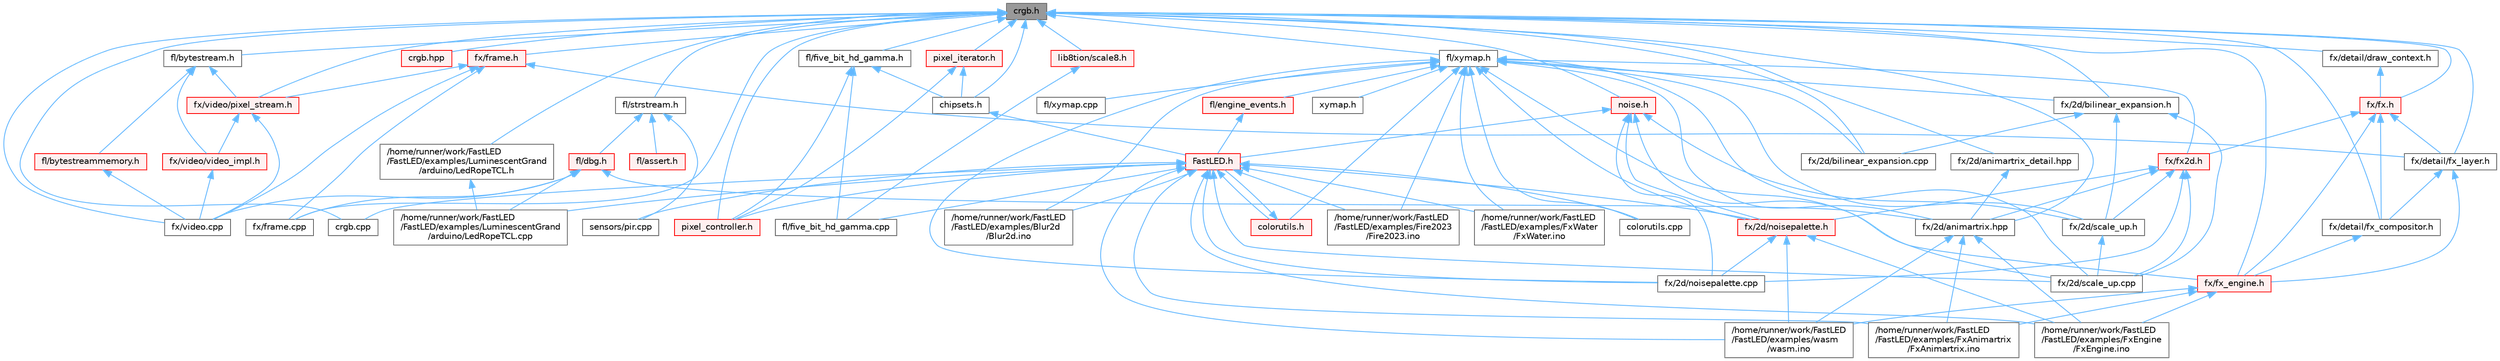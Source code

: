 digraph "crgb.h"
{
 // INTERACTIVE_SVG=YES
 // LATEX_PDF_SIZE
  bgcolor="transparent";
  edge [fontname=Helvetica,fontsize=10,labelfontname=Helvetica,labelfontsize=10];
  node [fontname=Helvetica,fontsize=10,shape=box,height=0.2,width=0.4];
  Node1 [id="Node000001",label="crgb.h",height=0.2,width=0.4,color="gray40", fillcolor="grey60", style="filled", fontcolor="black",tooltip="Defines the red, green, and blue (RGB) pixel struct."];
  Node1 -> Node2 [id="edge1_Node000001_Node000002",dir="back",color="steelblue1",style="solid",tooltip=" "];
  Node2 [id="Node000002",label="/home/runner/work/FastLED\l/FastLED/examples/LuminescentGrand\l/arduino/LedRopeTCL.h",height=0.2,width=0.4,color="grey40", fillcolor="white", style="filled",URL="$d9/d7e/_led_rope_t_c_l_8h.html",tooltip=" "];
  Node2 -> Node3 [id="edge2_Node000002_Node000003",dir="back",color="steelblue1",style="solid",tooltip=" "];
  Node3 [id="Node000003",label="/home/runner/work/FastLED\l/FastLED/examples/LuminescentGrand\l/arduino/LedRopeTCL.cpp",height=0.2,width=0.4,color="grey40", fillcolor="white", style="filled",URL="$d6/dc9/_led_rope_t_c_l_8cpp.html",tooltip=" "];
  Node1 -> Node4 [id="edge3_Node000001_Node000004",dir="back",color="steelblue1",style="solid",tooltip=" "];
  Node4 [id="Node000004",label="chipsets.h",height=0.2,width=0.4,color="grey40", fillcolor="white", style="filled",URL="$db/d66/chipsets_8h.html",tooltip="Contains the bulk of the definitions for the various LED chipsets supported."];
  Node4 -> Node5 [id="edge4_Node000004_Node000005",dir="back",color="steelblue1",style="solid",tooltip=" "];
  Node5 [id="Node000005",label="FastLED.h",height=0.2,width=0.4,color="red", fillcolor="#FFF0F0", style="filled",URL="$db/d97/_fast_l_e_d_8h.html",tooltip="central include file for FastLED, defines the CFastLED class/object"];
  Node5 -> Node13 [id="edge5_Node000005_Node000013",dir="back",color="steelblue1",style="solid",tooltip=" "];
  Node13 [id="Node000013",label="/home/runner/work/FastLED\l/FastLED/examples/Blur2d\l/Blur2d.ino",height=0.2,width=0.4,color="grey40", fillcolor="white", style="filled",URL="$df/d42/_blur2d_8ino.html",tooltip=" "];
  Node5 -> Node25 [id="edge6_Node000005_Node000025",dir="back",color="steelblue1",style="solid",tooltip=" "];
  Node25 [id="Node000025",label="/home/runner/work/FastLED\l/FastLED/examples/Fire2023\l/Fire2023.ino",height=0.2,width=0.4,color="grey40", fillcolor="white", style="filled",URL="$d8/d2c/_fire2023_8ino.html",tooltip=" "];
  Node5 -> Node27 [id="edge7_Node000005_Node000027",dir="back",color="steelblue1",style="solid",tooltip=" "];
  Node27 [id="Node000027",label="/home/runner/work/FastLED\l/FastLED/examples/FxAnimartrix\l/FxAnimartrix.ino",height=0.2,width=0.4,color="grey40", fillcolor="white", style="filled",URL="$dd/d96/_fx_animartrix_8ino.html",tooltip=" "];
  Node5 -> Node30 [id="edge8_Node000005_Node000030",dir="back",color="steelblue1",style="solid",tooltip=" "];
  Node30 [id="Node000030",label="/home/runner/work/FastLED\l/FastLED/examples/FxEngine\l/FxEngine.ino",height=0.2,width=0.4,color="grey40", fillcolor="white", style="filled",URL="$d6/d35/_fx_engine_8ino.html",tooltip="Demonstrates how to use the FxEngine to switch between different effects on a 2D LED matrix."];
  Node5 -> Node37 [id="edge9_Node000005_Node000037",dir="back",color="steelblue1",style="solid",tooltip=" "];
  Node37 [id="Node000037",label="/home/runner/work/FastLED\l/FastLED/examples/FxWater\l/FxWater.ino",height=0.2,width=0.4,color="grey40", fillcolor="white", style="filled",URL="$dd/d61/_fx_water_8ino.html",tooltip=" "];
  Node5 -> Node3 [id="edge10_Node000005_Node000003",dir="back",color="steelblue1",style="solid",tooltip=" "];
  Node5 -> Node64 [id="edge11_Node000005_Node000064",dir="back",color="steelblue1",style="solid",tooltip=" "];
  Node64 [id="Node000064",label="/home/runner/work/FastLED\l/FastLED/examples/wasm\l/wasm.ino",height=0.2,width=0.4,color="grey40", fillcolor="white", style="filled",URL="$d7/dd3/wasm_8ino.html",tooltip="Demonstrates an advanced ino file with multiple effects and UI elements."];
  Node5 -> Node74 [id="edge12_Node000005_Node000074",dir="back",color="steelblue1",style="solid",tooltip=" "];
  Node74 [id="Node000074",label="colorutils.cpp",height=0.2,width=0.4,color="grey40", fillcolor="white", style="filled",URL="$da/d2d/colorutils_8cpp.html",tooltip="Utility functions for color fill, palettes, blending, and more."];
  Node5 -> Node75 [id="edge13_Node000005_Node000075",dir="back",color="steelblue1",style="solid",tooltip=" "];
  Node75 [id="Node000075",label="colorutils.h",height=0.2,width=0.4,color="red", fillcolor="#FFF0F0", style="filled",URL="$d1/dfb/colorutils_8h.html",tooltip="Utility functions for color fill, palettes, blending, and more."];
  Node75 -> Node5 [id="edge14_Node000075_Node000005",dir="back",color="steelblue1",style="solid",tooltip=" "];
  Node5 -> Node77 [id="edge15_Node000005_Node000077",dir="back",color="steelblue1",style="solid",tooltip=" "];
  Node77 [id="Node000077",label="crgb.cpp",height=0.2,width=0.4,color="grey40", fillcolor="white", style="filled",URL="$d0/de3/crgb_8cpp.html",tooltip="Utility functions for the red, green, and blue (RGB) pixel struct."];
  Node5 -> Node86 [id="edge16_Node000005_Node000086",dir="back",color="steelblue1",style="solid",tooltip=" "];
  Node86 [id="Node000086",label="fl/five_bit_hd_gamma.cpp",height=0.2,width=0.4,color="grey40", fillcolor="white", style="filled",URL="$dd/d05/five__bit__hd__gamma_8cpp.html",tooltip="Defines functions for five-bit gamma correction."];
  Node5 -> Node94 [id="edge17_Node000005_Node000094",dir="back",color="steelblue1",style="solid",tooltip=" "];
  Node94 [id="Node000094",label="fx/2d/noisepalette.cpp",height=0.2,width=0.4,color="grey40", fillcolor="white", style="filled",URL="$d6/d66/noisepalette_8cpp.html",tooltip=" "];
  Node5 -> Node95 [id="edge18_Node000005_Node000095",dir="back",color="steelblue1",style="solid",tooltip=" "];
  Node95 [id="Node000095",label="fx/2d/noisepalette.h",height=0.2,width=0.4,color="red", fillcolor="#FFF0F0", style="filled",URL="$d6/dc7/noisepalette_8h.html",tooltip="Demonstrates how to mix noise generation with color palettes on a 2D LED matrix."];
  Node95 -> Node30 [id="edge19_Node000095_Node000030",dir="back",color="steelblue1",style="solid",tooltip=" "];
  Node95 -> Node64 [id="edge20_Node000095_Node000064",dir="back",color="steelblue1",style="solid",tooltip=" "];
  Node95 -> Node94 [id="edge21_Node000095_Node000094",dir="back",color="steelblue1",style="solid",tooltip=" "];
  Node5 -> Node97 [id="edge22_Node000005_Node000097",dir="back",color="steelblue1",style="solid",tooltip=" "];
  Node97 [id="Node000097",label="fx/2d/scale_up.cpp",height=0.2,width=0.4,color="grey40", fillcolor="white", style="filled",URL="$dc/d8c/scale__up_8cpp.html",tooltip=" "];
  Node5 -> Node110 [id="edge23_Node000005_Node000110",dir="back",color="steelblue1",style="solid",tooltip=" "];
  Node110 [id="Node000110",label="pixel_controller.h",height=0.2,width=0.4,color="red", fillcolor="#FFF0F0", style="filled",URL="$d5/d4d/pixel__controller_8h.html",tooltip="Low level pixel data writing class."];
  Node5 -> Node83 [id="edge24_Node000005_Node000083",dir="back",color="steelblue1",style="solid",tooltip=" "];
  Node83 [id="Node000083",label="sensors/pir.cpp",height=0.2,width=0.4,color="grey40", fillcolor="white", style="filled",URL="$d2/da7/pir_8cpp.html",tooltip=" "];
  Node1 -> Node77 [id="edge25_Node000001_Node000077",dir="back",color="steelblue1",style="solid",tooltip=" "];
  Node1 -> Node105 [id="edge26_Node000001_Node000105",dir="back",color="steelblue1",style="solid",tooltip=" "];
  Node105 [id="Node000105",label="crgb.hpp",height=0.2,width=0.4,color="red", fillcolor="#FFF0F0", style="filled",URL="$d0/d4b/crgb_8hpp.html",tooltip="Defines utility functions for the red, green, and blue (RGB) pixel struct."];
  Node1 -> Node116 [id="edge27_Node000001_Node000116",dir="back",color="steelblue1",style="solid",tooltip=" "];
  Node116 [id="Node000116",label="fl/bytestream.h",height=0.2,width=0.4,color="grey40", fillcolor="white", style="filled",URL="$dd/d2b/bytestream_8h.html",tooltip=" "];
  Node116 -> Node117 [id="edge28_Node000116_Node000117",dir="back",color="steelblue1",style="solid",tooltip=" "];
  Node117 [id="Node000117",label="fl/bytestreammemory.h",height=0.2,width=0.4,color="red", fillcolor="#FFF0F0", style="filled",URL="$d1/d24/bytestreammemory_8h.html",tooltip=" "];
  Node117 -> Node119 [id="edge29_Node000117_Node000119",dir="back",color="steelblue1",style="solid",tooltip=" "];
  Node119 [id="Node000119",label="fx/video.cpp",height=0.2,width=0.4,color="grey40", fillcolor="white", style="filled",URL="$d0/d05/video_8cpp.html",tooltip=" "];
  Node116 -> Node120 [id="edge30_Node000116_Node000120",dir="back",color="steelblue1",style="solid",tooltip=" "];
  Node120 [id="Node000120",label="fx/video/pixel_stream.h",height=0.2,width=0.4,color="red", fillcolor="#FFF0F0", style="filled",URL="$d3/dfa/pixel__stream_8h.html",tooltip=" "];
  Node120 -> Node119 [id="edge31_Node000120_Node000119",dir="back",color="steelblue1",style="solid",tooltip=" "];
  Node120 -> Node123 [id="edge32_Node000120_Node000123",dir="back",color="steelblue1",style="solid",tooltip=" "];
  Node123 [id="Node000123",label="fx/video/video_impl.h",height=0.2,width=0.4,color="red", fillcolor="#FFF0F0", style="filled",URL="$d5/d82/video__impl_8h.html",tooltip=" "];
  Node123 -> Node119 [id="edge33_Node000123_Node000119",dir="back",color="steelblue1",style="solid",tooltip=" "];
  Node116 -> Node123 [id="edge34_Node000116_Node000123",dir="back",color="steelblue1",style="solid",tooltip=" "];
  Node1 -> Node126 [id="edge35_Node000001_Node000126",dir="back",color="steelblue1",style="solid",tooltip=" "];
  Node126 [id="Node000126",label="fl/five_bit_hd_gamma.h",height=0.2,width=0.4,color="grey40", fillcolor="white", style="filled",URL="$dc/d44/five__bit__hd__gamma_8h.html",tooltip="Declares functions for five-bit gamma correction."];
  Node126 -> Node4 [id="edge36_Node000126_Node000004",dir="back",color="steelblue1",style="solid",tooltip=" "];
  Node126 -> Node86 [id="edge37_Node000126_Node000086",dir="back",color="steelblue1",style="solid",tooltip=" "];
  Node126 -> Node110 [id="edge38_Node000126_Node000110",dir="back",color="steelblue1",style="solid",tooltip=" "];
  Node1 -> Node127 [id="edge39_Node000001_Node000127",dir="back",color="steelblue1",style="solid",tooltip=" "];
  Node127 [id="Node000127",label="fl/strstream.h",height=0.2,width=0.4,color="grey40", fillcolor="white", style="filled",URL="$d8/d00/strstream_8h.html",tooltip=" "];
  Node127 -> Node128 [id="edge40_Node000127_Node000128",dir="back",color="steelblue1",style="solid",tooltip=" "];
  Node128 [id="Node000128",label="fl/assert.h",height=0.2,width=0.4,color="red", fillcolor="#FFF0F0", style="filled",URL="$dc/da7/assert_8h.html",tooltip=" "];
  Node127 -> Node142 [id="edge41_Node000127_Node000142",dir="back",color="steelblue1",style="solid",tooltip=" "];
  Node142 [id="Node000142",label="fl/dbg.h",height=0.2,width=0.4,color="red", fillcolor="#FFF0F0", style="filled",URL="$d6/d01/dbg_8h.html",tooltip=" "];
  Node142 -> Node3 [id="edge42_Node000142_Node000003",dir="back",color="steelblue1",style="solid",tooltip=" "];
  Node142 -> Node149 [id="edge43_Node000142_Node000149",dir="back",color="steelblue1",style="solid",tooltip=" "];
  Node149 [id="Node000149",label="fx/2d/animartrix.hpp",height=0.2,width=0.4,color="grey40", fillcolor="white", style="filled",URL="$d3/dc3/animartrix_8hpp.html",tooltip=" "];
  Node149 -> Node27 [id="edge44_Node000149_Node000027",dir="back",color="steelblue1",style="solid",tooltip=" "];
  Node149 -> Node30 [id="edge45_Node000149_Node000030",dir="back",color="steelblue1",style="solid",tooltip=" "];
  Node149 -> Node64 [id="edge46_Node000149_Node000064",dir="back",color="steelblue1",style="solid",tooltip=" "];
  Node142 -> Node150 [id="edge47_Node000142_Node000150",dir="back",color="steelblue1",style="solid",tooltip=" "];
  Node150 [id="Node000150",label="fx/frame.cpp",height=0.2,width=0.4,color="grey40", fillcolor="white", style="filled",URL="$da/d14/frame_8cpp.html",tooltip=" "];
  Node142 -> Node119 [id="edge48_Node000142_Node000119",dir="back",color="steelblue1",style="solid",tooltip=" "];
  Node127 -> Node83 [id="edge49_Node000127_Node000083",dir="back",color="steelblue1",style="solid",tooltip=" "];
  Node1 -> Node151 [id="edge50_Node000001_Node000151",dir="back",color="steelblue1",style="solid",tooltip=" "];
  Node151 [id="Node000151",label="fl/xymap.h",height=0.2,width=0.4,color="grey40", fillcolor="white", style="filled",URL="$d6/dc9/fl_2xymap_8h.html",tooltip=" "];
  Node151 -> Node13 [id="edge51_Node000151_Node000013",dir="back",color="steelblue1",style="solid",tooltip=" "];
  Node151 -> Node25 [id="edge52_Node000151_Node000025",dir="back",color="steelblue1",style="solid",tooltip=" "];
  Node151 -> Node37 [id="edge53_Node000151_Node000037",dir="back",color="steelblue1",style="solid",tooltip=" "];
  Node151 -> Node74 [id="edge54_Node000151_Node000074",dir="back",color="steelblue1",style="solid",tooltip=" "];
  Node151 -> Node75 [id="edge55_Node000151_Node000075",dir="back",color="steelblue1",style="solid",tooltip=" "];
  Node151 -> Node134 [id="edge56_Node000151_Node000134",dir="back",color="steelblue1",style="solid",tooltip=" "];
  Node134 [id="Node000134",label="fl/engine_events.h",height=0.2,width=0.4,color="red", fillcolor="#FFF0F0", style="filled",URL="$dc/dd9/fl_2engine__events_8h.html",tooltip=" "];
  Node134 -> Node5 [id="edge57_Node000134_Node000005",dir="back",color="steelblue1",style="solid",tooltip=" "];
  Node151 -> Node138 [id="edge58_Node000151_Node000138",dir="back",color="steelblue1",style="solid",tooltip=" "];
  Node138 [id="Node000138",label="fl/xymap.cpp",height=0.2,width=0.4,color="grey40", fillcolor="white", style="filled",URL="$d7/d09/xymap_8cpp.html",tooltip=" "];
  Node151 -> Node149 [id="edge59_Node000151_Node000149",dir="back",color="steelblue1",style="solid",tooltip=" "];
  Node151 -> Node152 [id="edge60_Node000151_Node000152",dir="back",color="steelblue1",style="solid",tooltip=" "];
  Node152 [id="Node000152",label="fx/2d/bilinear_expansion.cpp",height=0.2,width=0.4,color="grey40", fillcolor="white", style="filled",URL="$de/d80/bilinear__expansion_8cpp.html",tooltip="Demonstrates how to mix noise generation with color palettes on a 2D LED matrix."];
  Node151 -> Node153 [id="edge61_Node000151_Node000153",dir="back",color="steelblue1",style="solid",tooltip=" "];
  Node153 [id="Node000153",label="fx/2d/bilinear_expansion.h",height=0.2,width=0.4,color="grey40", fillcolor="white", style="filled",URL="$da/d34/bilinear__expansion_8h.html",tooltip="Demonstrates how to mix noise generation with color palettes on a 2D LED matrix."];
  Node153 -> Node152 [id="edge62_Node000153_Node000152",dir="back",color="steelblue1",style="solid",tooltip=" "];
  Node153 -> Node97 [id="edge63_Node000153_Node000097",dir="back",color="steelblue1",style="solid",tooltip=" "];
  Node153 -> Node154 [id="edge64_Node000153_Node000154",dir="back",color="steelblue1",style="solid",tooltip=" "];
  Node154 [id="Node000154",label="fx/2d/scale_up.h",height=0.2,width=0.4,color="grey40", fillcolor="white", style="filled",URL="$d2/d74/scale__up_8h.html",tooltip="Expands a grid using bilinear interpolation and scaling up."];
  Node154 -> Node97 [id="edge65_Node000154_Node000097",dir="back",color="steelblue1",style="solid",tooltip=" "];
  Node151 -> Node94 [id="edge66_Node000151_Node000094",dir="back",color="steelblue1",style="solid",tooltip=" "];
  Node151 -> Node95 [id="edge67_Node000151_Node000095",dir="back",color="steelblue1",style="solid",tooltip=" "];
  Node151 -> Node97 [id="edge68_Node000151_Node000097",dir="back",color="steelblue1",style="solid",tooltip=" "];
  Node151 -> Node154 [id="edge69_Node000151_Node000154",dir="back",color="steelblue1",style="solid",tooltip=" "];
  Node151 -> Node155 [id="edge70_Node000151_Node000155",dir="back",color="steelblue1",style="solid",tooltip=" "];
  Node155 [id="Node000155",label="fx/fx2d.h",height=0.2,width=0.4,color="red", fillcolor="#FFF0F0", style="filled",URL="$d9/d43/fx2d_8h.html",tooltip=" "];
  Node155 -> Node149 [id="edge71_Node000155_Node000149",dir="back",color="steelblue1",style="solid",tooltip=" "];
  Node155 -> Node94 [id="edge72_Node000155_Node000094",dir="back",color="steelblue1",style="solid",tooltip=" "];
  Node155 -> Node95 [id="edge73_Node000155_Node000095",dir="back",color="steelblue1",style="solid",tooltip=" "];
  Node155 -> Node97 [id="edge74_Node000155_Node000097",dir="back",color="steelblue1",style="solid",tooltip=" "];
  Node155 -> Node154 [id="edge75_Node000155_Node000154",dir="back",color="steelblue1",style="solid",tooltip=" "];
  Node151 -> Node140 [id="edge76_Node000151_Node000140",dir="back",color="steelblue1",style="solid",tooltip=" "];
  Node140 [id="Node000140",label="fx/fx_engine.h",height=0.2,width=0.4,color="red", fillcolor="#FFF0F0", style="filled",URL="$d9/d3c/fx__engine_8h.html",tooltip=" "];
  Node140 -> Node27 [id="edge77_Node000140_Node000027",dir="back",color="steelblue1",style="solid",tooltip=" "];
  Node140 -> Node30 [id="edge78_Node000140_Node000030",dir="back",color="steelblue1",style="solid",tooltip=" "];
  Node140 -> Node64 [id="edge79_Node000140_Node000064",dir="back",color="steelblue1",style="solid",tooltip=" "];
  Node151 -> Node156 [id="edge80_Node000151_Node000156",dir="back",color="steelblue1",style="solid",tooltip=" "];
  Node156 [id="Node000156",label="xymap.h",height=0.2,width=0.4,color="grey40", fillcolor="white", style="filled",URL="$da/d61/xymap_8h.html",tooltip=" "];
  Node1 -> Node149 [id="edge81_Node000001_Node000149",dir="back",color="steelblue1",style="solid",tooltip=" "];
  Node1 -> Node157 [id="edge82_Node000001_Node000157",dir="back",color="steelblue1",style="solid",tooltip=" "];
  Node157 [id="Node000157",label="fx/2d/animartrix_detail.hpp",height=0.2,width=0.4,color="grey40", fillcolor="white", style="filled",URL="$d3/d3b/animartrix__detail_8hpp.html",tooltip=" "];
  Node157 -> Node149 [id="edge83_Node000157_Node000149",dir="back",color="steelblue1",style="solid",tooltip=" "];
  Node1 -> Node152 [id="edge84_Node000001_Node000152",dir="back",color="steelblue1",style="solid",tooltip=" "];
  Node1 -> Node153 [id="edge85_Node000001_Node000153",dir="back",color="steelblue1",style="solid",tooltip=" "];
  Node1 -> Node158 [id="edge86_Node000001_Node000158",dir="back",color="steelblue1",style="solid",tooltip=" "];
  Node158 [id="Node000158",label="fx/detail/draw_context.h",height=0.2,width=0.4,color="grey40", fillcolor="white", style="filled",URL="$db/ded/draw__context_8h.html",tooltip=" "];
  Node158 -> Node159 [id="edge87_Node000158_Node000159",dir="back",color="steelblue1",style="solid",tooltip=" "];
  Node159 [id="Node000159",label="fx/fx.h",height=0.2,width=0.4,color="red", fillcolor="#FFF0F0", style="filled",URL="$d2/d0c/fx_8h.html",tooltip=" "];
  Node159 -> Node147 [id="edge88_Node000159_Node000147",dir="back",color="steelblue1",style="solid",tooltip=" "];
  Node147 [id="Node000147",label="fx/detail/fx_compositor.h",height=0.2,width=0.4,color="grey40", fillcolor="white", style="filled",URL="$d5/d6b/fx__compositor_8h.html",tooltip=" "];
  Node147 -> Node140 [id="edge89_Node000147_Node000140",dir="back",color="steelblue1",style="solid",tooltip=" "];
  Node159 -> Node146 [id="edge90_Node000159_Node000146",dir="back",color="steelblue1",style="solid",tooltip=" "];
  Node146 [id="Node000146",label="fx/detail/fx_layer.h",height=0.2,width=0.4,color="grey40", fillcolor="white", style="filled",URL="$d7/d2f/fx__layer_8h.html",tooltip=" "];
  Node146 -> Node147 [id="edge91_Node000146_Node000147",dir="back",color="steelblue1",style="solid",tooltip=" "];
  Node146 -> Node140 [id="edge92_Node000146_Node000140",dir="back",color="steelblue1",style="solid",tooltip=" "];
  Node159 -> Node155 [id="edge93_Node000159_Node000155",dir="back",color="steelblue1",style="solid",tooltip=" "];
  Node159 -> Node140 [id="edge94_Node000159_Node000140",dir="back",color="steelblue1",style="solid",tooltip=" "];
  Node1 -> Node147 [id="edge95_Node000001_Node000147",dir="back",color="steelblue1",style="solid",tooltip=" "];
  Node1 -> Node146 [id="edge96_Node000001_Node000146",dir="back",color="steelblue1",style="solid",tooltip=" "];
  Node1 -> Node150 [id="edge97_Node000001_Node000150",dir="back",color="steelblue1",style="solid",tooltip=" "];
  Node1 -> Node164 [id="edge98_Node000001_Node000164",dir="back",color="steelblue1",style="solid",tooltip=" "];
  Node164 [id="Node000164",label="fx/frame.h",height=0.2,width=0.4,color="red", fillcolor="#FFF0F0", style="filled",URL="$df/d7d/frame_8h.html",tooltip=" "];
  Node164 -> Node146 [id="edge99_Node000164_Node000146",dir="back",color="steelblue1",style="solid",tooltip=" "];
  Node164 -> Node150 [id="edge100_Node000164_Node000150",dir="back",color="steelblue1",style="solid",tooltip=" "];
  Node164 -> Node119 [id="edge101_Node000164_Node000119",dir="back",color="steelblue1",style="solid",tooltip=" "];
  Node164 -> Node120 [id="edge102_Node000164_Node000120",dir="back",color="steelblue1",style="solid",tooltip=" "];
  Node1 -> Node159 [id="edge103_Node000001_Node000159",dir="back",color="steelblue1",style="solid",tooltip=" "];
  Node1 -> Node140 [id="edge104_Node000001_Node000140",dir="back",color="steelblue1",style="solid",tooltip=" "];
  Node1 -> Node119 [id="edge105_Node000001_Node000119",dir="back",color="steelblue1",style="solid",tooltip=" "];
  Node1 -> Node120 [id="edge106_Node000001_Node000120",dir="back",color="steelblue1",style="solid",tooltip=" "];
  Node1 -> Node165 [id="edge107_Node000001_Node000165",dir="back",color="steelblue1",style="solid",tooltip=" "];
  Node165 [id="Node000165",label="lib8tion/scale8.h",height=0.2,width=0.4,color="red", fillcolor="#FFF0F0", style="filled",URL="$db/d91/scale8_8h.html",tooltip="Fast, efficient 8-bit scaling functions specifically designed for high-performance LED programming."];
  Node165 -> Node86 [id="edge108_Node000165_Node000086",dir="back",color="steelblue1",style="solid",tooltip=" "];
  Node1 -> Node167 [id="edge109_Node000001_Node000167",dir="back",color="steelblue1",style="solid",tooltip=" "];
  Node167 [id="Node000167",label="noise.h",height=0.2,width=0.4,color="red", fillcolor="#FFF0F0", style="filled",URL="$d1/d31/noise_8h.html",tooltip="Functions to generate and fill arrays with noise."];
  Node167 -> Node5 [id="edge110_Node000167_Node000005",dir="back",color="steelblue1",style="solid",tooltip=" "];
  Node167 -> Node94 [id="edge111_Node000167_Node000094",dir="back",color="steelblue1",style="solid",tooltip=" "];
  Node167 -> Node95 [id="edge112_Node000167_Node000095",dir="back",color="steelblue1",style="solid",tooltip=" "];
  Node167 -> Node97 [id="edge113_Node000167_Node000097",dir="back",color="steelblue1",style="solid",tooltip=" "];
  Node167 -> Node154 [id="edge114_Node000167_Node000154",dir="back",color="steelblue1",style="solid",tooltip=" "];
  Node1 -> Node110 [id="edge115_Node000001_Node000110",dir="back",color="steelblue1",style="solid",tooltip=" "];
  Node1 -> Node169 [id="edge116_Node000001_Node000169",dir="back",color="steelblue1",style="solid",tooltip=" "];
  Node169 [id="Node000169",label="pixel_iterator.h",height=0.2,width=0.4,color="red", fillcolor="#FFF0F0", style="filled",URL="$d8/d6c/pixel__iterator_8h.html",tooltip="Non-templated low level pixel data writing class."];
  Node169 -> Node4 [id="edge117_Node000169_Node000004",dir="back",color="steelblue1",style="solid",tooltip=" "];
  Node169 -> Node110 [id="edge118_Node000169_Node000110",dir="back",color="steelblue1",style="solid",tooltip=" "];
}
